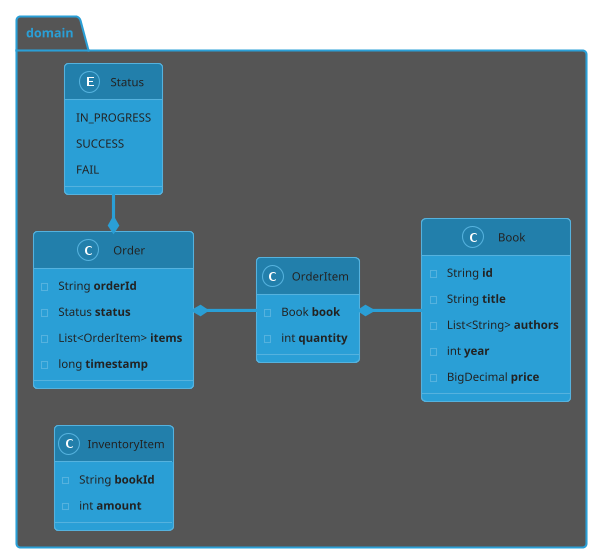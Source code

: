 @startuml

@startuml

left to right direction
top to bottom direction

!theme cyborg

'top to bottom direction
left to right direction

package domain {

  class Book {
    - String **id**
    - String **title**
    - List<String> **authors**
    - int **year**
    - BigDecimal **price**
  }

  class Order {
    - String **orderId**
    - Status **status**
    - List<OrderItem> **items**
    - long **timestamp**
  }

  enum Status {
    IN_PROGRESS
    SUCCESS
    FAIL
  }

  class OrderItem {
    - Book **book**
    - int **quantity**
  }

  class InventoryItem {
    - String **bookId**
    - int **amount**
  }

  Order *-right- Status
  Order *-- OrderItem
  OrderItem *-- Book
}

@enduml
